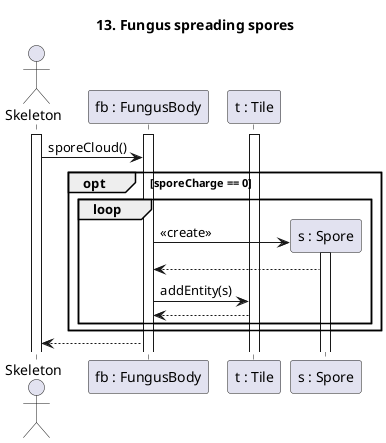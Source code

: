 @startuml Fungus spores

title 13. Fungus spreading spores

actor "Skeleton" as Ac
participant "fb : FungusBody" as Fb
participant "t : Tile" as T
participant "s : Spore" as S

activate Ac
activate Fb
activate T

Ac -> Fb : sporeCloud()
opt sporeCharge == 0
loop 
Fb -> S ** : <<create>>
activate S
S --> Fb
Fb -> T : addEntity(s)
T-->Fb

end
end
Fb --> Ac


@enduml
